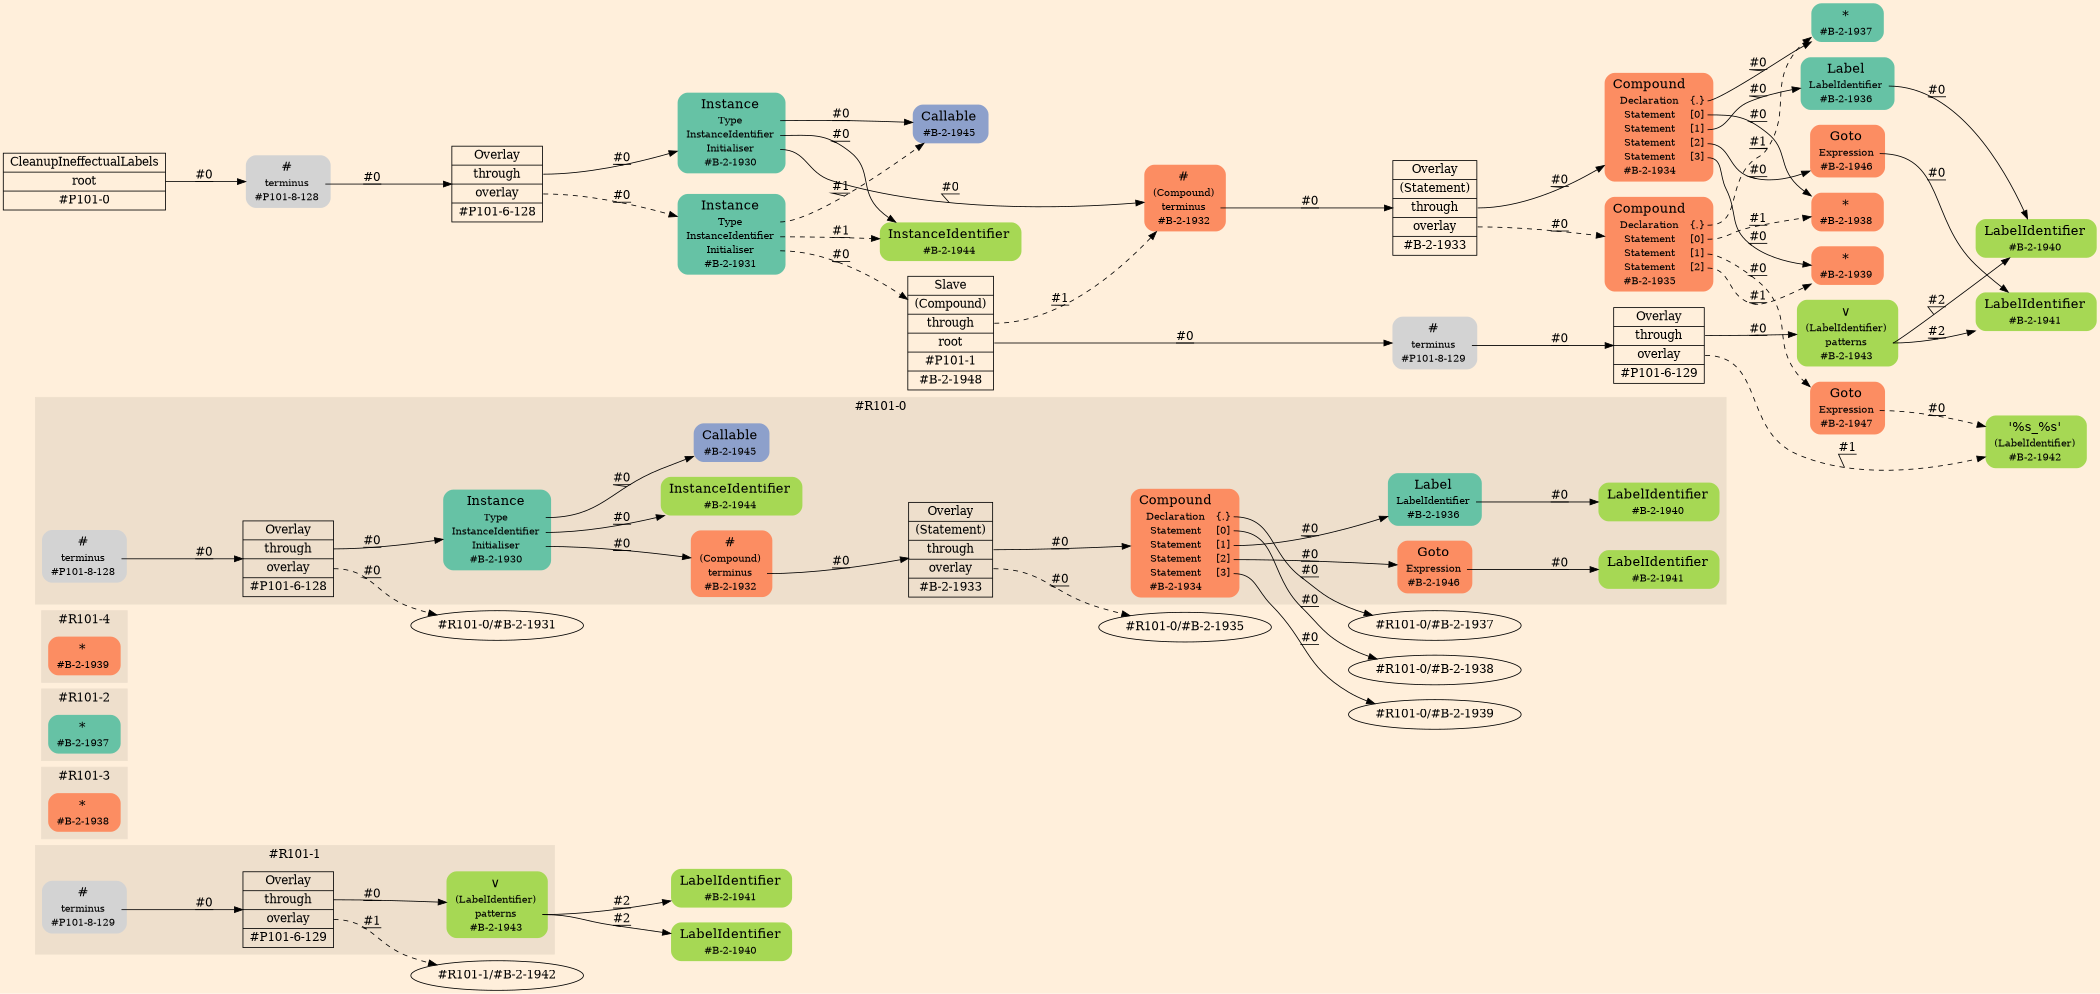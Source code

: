 digraph Inferno {
graph [
rankdir = "LR"
ranksep = 1.0
size = "14,20"
bgcolor = antiquewhite1
color = black
fontcolor = black
];
node [
];
"#R101-1/#B-2-1941" [
shape = "plaintext"
fillcolor = "/set28/5"
label = <<TABLE BORDER="0" CELLBORDER="0" CELLSPACING="0">
 <TR>
  <TD><FONT POINT-SIZE="16.0">LabelIdentifier</FONT></TD>
  <TD></TD>
 </TR>
 <TR>
  <TD>#B-2-1941</TD>
  <TD PORT="port0"></TD>
 </TR>
</TABLE>>
style = "rounded,filled"
fontsize = "12"
];
"#R101-1/#B-2-1940" [
shape = "plaintext"
fillcolor = "/set28/5"
label = <<TABLE BORDER="0" CELLBORDER="0" CELLSPACING="0">
 <TR>
  <TD><FONT POINT-SIZE="16.0">LabelIdentifier</FONT></TD>
  <TD></TD>
 </TR>
 <TR>
  <TD>#B-2-1940</TD>
  <TD PORT="port0"></TD>
 </TR>
</TABLE>>
style = "rounded,filled"
fontsize = "12"
];
subgraph "cluster#R101-1" {
label = "#R101-1"
style = "filled"
color = antiquewhite2
"#R101-1/#B-2-1943" [
shape = "plaintext"
fillcolor = "/set28/5"
label = <<TABLE BORDER="0" CELLBORDER="0" CELLSPACING="0">
 <TR>
  <TD><FONT POINT-SIZE="16.0">∨</FONT></TD>
  <TD></TD>
 </TR>
 <TR>
  <TD>(LabelIdentifier)</TD>
  <TD PORT="port0"></TD>
 </TR>
 <TR>
  <TD>patterns</TD>
  <TD PORT="port1"></TD>
 </TR>
 <TR>
  <TD>#B-2-1943</TD>
  <TD PORT="port2"></TD>
 </TR>
</TABLE>>
style = "rounded,filled"
fontsize = "12"
];
"#R101-1/#P101-8-129" [
shape = "plaintext"
label = <<TABLE BORDER="0" CELLBORDER="0" CELLSPACING="0">
 <TR>
  <TD><FONT POINT-SIZE="16.0">#</FONT></TD>
  <TD></TD>
 </TR>
 <TR>
  <TD>terminus</TD>
  <TD PORT="port0"></TD>
 </TR>
 <TR>
  <TD>#P101-8-129</TD>
  <TD PORT="port1"></TD>
 </TR>
</TABLE>>
style = "rounded,filled"
fontsize = "12"
];
"#R101-1/#P101-6-129" [
shape = "record"
fillcolor = antiquewhite2
label = "<fixed> Overlay | <port0> through | <port1> overlay | <port2> #P101-6-129"
style = "filled"
fontsize = "14"
color = black
fontcolor = black
];
}
subgraph "cluster#R101-3" {
label = "#R101-3"
style = "filled"
color = antiquewhite2
"#R101-3/#B-2-1938" [
shape = "plaintext"
fillcolor = "/set28/2"
label = <<TABLE BORDER="0" CELLBORDER="0" CELLSPACING="0">
 <TR>
  <TD><FONT POINT-SIZE="16.0">*</FONT></TD>
  <TD></TD>
 </TR>
 <TR>
  <TD>#B-2-1938</TD>
  <TD PORT="port0"></TD>
 </TR>
</TABLE>>
style = "rounded,filled"
fontsize = "12"
];
}
subgraph "cluster#R101-2" {
label = "#R101-2"
style = "filled"
color = antiquewhite2
"#R101-2/#B-2-1937" [
shape = "plaintext"
fillcolor = "/set28/1"
label = <<TABLE BORDER="0" CELLBORDER="0" CELLSPACING="0">
 <TR>
  <TD><FONT POINT-SIZE="16.0">*</FONT></TD>
  <TD></TD>
 </TR>
 <TR>
  <TD>#B-2-1937</TD>
  <TD PORT="port0"></TD>
 </TR>
</TABLE>>
style = "rounded,filled"
fontsize = "12"
];
}
subgraph "cluster#R101-4" {
label = "#R101-4"
style = "filled"
color = antiquewhite2
"#R101-4/#B-2-1939" [
shape = "plaintext"
fillcolor = "/set28/2"
label = <<TABLE BORDER="0" CELLBORDER="0" CELLSPACING="0">
 <TR>
  <TD><FONT POINT-SIZE="16.0">*</FONT></TD>
  <TD></TD>
 </TR>
 <TR>
  <TD>#B-2-1939</TD>
  <TD PORT="port0"></TD>
 </TR>
</TABLE>>
style = "rounded,filled"
fontsize = "12"
];
}
subgraph "cluster#R101-0" {
label = "#R101-0"
style = "filled"
color = antiquewhite2
"#R101-0/#B-2-1946" [
shape = "plaintext"
fillcolor = "/set28/2"
label = <<TABLE BORDER="0" CELLBORDER="0" CELLSPACING="0">
 <TR>
  <TD><FONT POINT-SIZE="16.0">Goto</FONT></TD>
  <TD></TD>
 </TR>
 <TR>
  <TD>Expression</TD>
  <TD PORT="port0"></TD>
 </TR>
 <TR>
  <TD>#B-2-1946</TD>
  <TD PORT="port1"></TD>
 </TR>
</TABLE>>
style = "rounded,filled"
fontsize = "12"
];
"#R101-0/#B-2-1936" [
shape = "plaintext"
fillcolor = "/set28/1"
label = <<TABLE BORDER="0" CELLBORDER="0" CELLSPACING="0">
 <TR>
  <TD><FONT POINT-SIZE="16.0">Label</FONT></TD>
  <TD></TD>
 </TR>
 <TR>
  <TD>LabelIdentifier</TD>
  <TD PORT="port0"></TD>
 </TR>
 <TR>
  <TD>#B-2-1936</TD>
  <TD PORT="port1"></TD>
 </TR>
</TABLE>>
style = "rounded,filled"
fontsize = "12"
];
"#R101-0/#B-2-1934" [
shape = "plaintext"
fillcolor = "/set28/2"
label = <<TABLE BORDER="0" CELLBORDER="0" CELLSPACING="0">
 <TR>
  <TD><FONT POINT-SIZE="16.0">Compound</FONT></TD>
  <TD></TD>
 </TR>
 <TR>
  <TD>Declaration</TD>
  <TD PORT="port0">{.}</TD>
 </TR>
 <TR>
  <TD>Statement</TD>
  <TD PORT="port1">[0]</TD>
 </TR>
 <TR>
  <TD>Statement</TD>
  <TD PORT="port2">[1]</TD>
 </TR>
 <TR>
  <TD>Statement</TD>
  <TD PORT="port3">[2]</TD>
 </TR>
 <TR>
  <TD>Statement</TD>
  <TD PORT="port4">[3]</TD>
 </TR>
 <TR>
  <TD>#B-2-1934</TD>
  <TD PORT="port5"></TD>
 </TR>
</TABLE>>
style = "rounded,filled"
fontsize = "12"
];
"#R101-0/#B-2-1933" [
shape = "record"
fillcolor = antiquewhite2
label = "<fixed> Overlay | <port0> (Statement) | <port1> through | <port2> overlay | <port3> #B-2-1933"
style = "filled"
fontsize = "14"
color = black
fontcolor = black
];
"#R101-0/#P101-6-128" [
shape = "record"
fillcolor = antiquewhite2
label = "<fixed> Overlay | <port0> through | <port1> overlay | <port2> #P101-6-128"
style = "filled"
fontsize = "14"
color = black
fontcolor = black
];
"#R101-0/#B-2-1941" [
shape = "plaintext"
fillcolor = "/set28/5"
label = <<TABLE BORDER="0" CELLBORDER="0" CELLSPACING="0">
 <TR>
  <TD><FONT POINT-SIZE="16.0">LabelIdentifier</FONT></TD>
  <TD></TD>
 </TR>
 <TR>
  <TD>#B-2-1941</TD>
  <TD PORT="port0"></TD>
 </TR>
</TABLE>>
style = "rounded,filled"
fontsize = "12"
];
"#R101-0/#P101-8-128" [
shape = "plaintext"
label = <<TABLE BORDER="0" CELLBORDER="0" CELLSPACING="0">
 <TR>
  <TD><FONT POINT-SIZE="16.0">#</FONT></TD>
  <TD></TD>
 </TR>
 <TR>
  <TD>terminus</TD>
  <TD PORT="port0"></TD>
 </TR>
 <TR>
  <TD>#P101-8-128</TD>
  <TD PORT="port1"></TD>
 </TR>
</TABLE>>
style = "rounded,filled"
fontsize = "12"
];
"#R101-0/#B-2-1930" [
shape = "plaintext"
fillcolor = "/set28/1"
label = <<TABLE BORDER="0" CELLBORDER="0" CELLSPACING="0">
 <TR>
  <TD><FONT POINT-SIZE="16.0">Instance</FONT></TD>
  <TD></TD>
 </TR>
 <TR>
  <TD>Type</TD>
  <TD PORT="port0"></TD>
 </TR>
 <TR>
  <TD>InstanceIdentifier</TD>
  <TD PORT="port1"></TD>
 </TR>
 <TR>
  <TD>Initialiser</TD>
  <TD PORT="port2"></TD>
 </TR>
 <TR>
  <TD>#B-2-1930</TD>
  <TD PORT="port3"></TD>
 </TR>
</TABLE>>
style = "rounded,filled"
fontsize = "12"
];
"#R101-0/#B-2-1940" [
shape = "plaintext"
fillcolor = "/set28/5"
label = <<TABLE BORDER="0" CELLBORDER="0" CELLSPACING="0">
 <TR>
  <TD><FONT POINT-SIZE="16.0">LabelIdentifier</FONT></TD>
  <TD></TD>
 </TR>
 <TR>
  <TD>#B-2-1940</TD>
  <TD PORT="port0"></TD>
 </TR>
</TABLE>>
style = "rounded,filled"
fontsize = "12"
];
"#R101-0/#B-2-1932" [
shape = "plaintext"
fillcolor = "/set28/2"
label = <<TABLE BORDER="0" CELLBORDER="0" CELLSPACING="0">
 <TR>
  <TD><FONT POINT-SIZE="16.0">#</FONT></TD>
  <TD></TD>
 </TR>
 <TR>
  <TD>(Compound)</TD>
  <TD PORT="port0"></TD>
 </TR>
 <TR>
  <TD>terminus</TD>
  <TD PORT="port1"></TD>
 </TR>
 <TR>
  <TD>#B-2-1932</TD>
  <TD PORT="port2"></TD>
 </TR>
</TABLE>>
style = "rounded,filled"
fontsize = "12"
];
"#R101-0/#B-2-1945" [
shape = "plaintext"
fillcolor = "/set28/3"
label = <<TABLE BORDER="0" CELLBORDER="0" CELLSPACING="0">
 <TR>
  <TD><FONT POINT-SIZE="16.0">Callable</FONT></TD>
  <TD></TD>
 </TR>
 <TR>
  <TD>#B-2-1945</TD>
  <TD PORT="port0"></TD>
 </TR>
</TABLE>>
style = "rounded,filled"
fontsize = "12"
];
"#R101-0/#B-2-1944" [
shape = "plaintext"
fillcolor = "/set28/5"
label = <<TABLE BORDER="0" CELLBORDER="0" CELLSPACING="0">
 <TR>
  <TD><FONT POINT-SIZE="16.0">InstanceIdentifier</FONT></TD>
  <TD></TD>
 </TR>
 <TR>
  <TD>#B-2-1944</TD>
  <TD PORT="port0"></TD>
 </TR>
</TABLE>>
style = "rounded,filled"
fontsize = "12"
];
}
"CR#P101-0" [
shape = "record"
fillcolor = antiquewhite1
label = "<fixed> CleanupIneffectualLabels | <port0> root | <port1> #P101-0"
style = "filled"
fontsize = "14"
color = black
fontcolor = black
];
"#P101-8-128" [
shape = "plaintext"
label = <<TABLE BORDER="0" CELLBORDER="0" CELLSPACING="0">
 <TR>
  <TD><FONT POINT-SIZE="16.0">#</FONT></TD>
  <TD></TD>
 </TR>
 <TR>
  <TD>terminus</TD>
  <TD PORT="port0"></TD>
 </TR>
 <TR>
  <TD>#P101-8-128</TD>
  <TD PORT="port1"></TD>
 </TR>
</TABLE>>
style = "rounded,filled"
fontsize = "12"
];
"#P101-6-128" [
shape = "record"
fillcolor = antiquewhite1
label = "<fixed> Overlay | <port0> through | <port1> overlay | <port2> #P101-6-128"
style = "filled"
fontsize = "14"
color = black
fontcolor = black
];
"#B-2-1930" [
shape = "plaintext"
fillcolor = "/set28/1"
label = <<TABLE BORDER="0" CELLBORDER="0" CELLSPACING="0">
 <TR>
  <TD><FONT POINT-SIZE="16.0">Instance</FONT></TD>
  <TD></TD>
 </TR>
 <TR>
  <TD>Type</TD>
  <TD PORT="port0"></TD>
 </TR>
 <TR>
  <TD>InstanceIdentifier</TD>
  <TD PORT="port1"></TD>
 </TR>
 <TR>
  <TD>Initialiser</TD>
  <TD PORT="port2"></TD>
 </TR>
 <TR>
  <TD>#B-2-1930</TD>
  <TD PORT="port3"></TD>
 </TR>
</TABLE>>
style = "rounded,filled"
fontsize = "12"
];
"#B-2-1945" [
shape = "plaintext"
fillcolor = "/set28/3"
label = <<TABLE BORDER="0" CELLBORDER="0" CELLSPACING="0">
 <TR>
  <TD><FONT POINT-SIZE="16.0">Callable</FONT></TD>
  <TD></TD>
 </TR>
 <TR>
  <TD>#B-2-1945</TD>
  <TD PORT="port0"></TD>
 </TR>
</TABLE>>
style = "rounded,filled"
fontsize = "12"
];
"#B-2-1944" [
shape = "plaintext"
fillcolor = "/set28/5"
label = <<TABLE BORDER="0" CELLBORDER="0" CELLSPACING="0">
 <TR>
  <TD><FONT POINT-SIZE="16.0">InstanceIdentifier</FONT></TD>
  <TD></TD>
 </TR>
 <TR>
  <TD>#B-2-1944</TD>
  <TD PORT="port0"></TD>
 </TR>
</TABLE>>
style = "rounded,filled"
fontsize = "12"
];
"#B-2-1932" [
shape = "plaintext"
fillcolor = "/set28/2"
label = <<TABLE BORDER="0" CELLBORDER="0" CELLSPACING="0">
 <TR>
  <TD><FONT POINT-SIZE="16.0">#</FONT></TD>
  <TD></TD>
 </TR>
 <TR>
  <TD>(Compound)</TD>
  <TD PORT="port0"></TD>
 </TR>
 <TR>
  <TD>terminus</TD>
  <TD PORT="port1"></TD>
 </TR>
 <TR>
  <TD>#B-2-1932</TD>
  <TD PORT="port2"></TD>
 </TR>
</TABLE>>
style = "rounded,filled"
fontsize = "12"
];
"#B-2-1933" [
shape = "record"
fillcolor = antiquewhite1
label = "<fixed> Overlay | <port0> (Statement) | <port1> through | <port2> overlay | <port3> #B-2-1933"
style = "filled"
fontsize = "14"
color = black
fontcolor = black
];
"#B-2-1934" [
shape = "plaintext"
fillcolor = "/set28/2"
label = <<TABLE BORDER="0" CELLBORDER="0" CELLSPACING="0">
 <TR>
  <TD><FONT POINT-SIZE="16.0">Compound</FONT></TD>
  <TD></TD>
 </TR>
 <TR>
  <TD>Declaration</TD>
  <TD PORT="port0">{.}</TD>
 </TR>
 <TR>
  <TD>Statement</TD>
  <TD PORT="port1">[0]</TD>
 </TR>
 <TR>
  <TD>Statement</TD>
  <TD PORT="port2">[1]</TD>
 </TR>
 <TR>
  <TD>Statement</TD>
  <TD PORT="port3">[2]</TD>
 </TR>
 <TR>
  <TD>Statement</TD>
  <TD PORT="port4">[3]</TD>
 </TR>
 <TR>
  <TD>#B-2-1934</TD>
  <TD PORT="port5"></TD>
 </TR>
</TABLE>>
style = "rounded,filled"
fontsize = "12"
];
"#B-2-1937" [
shape = "plaintext"
fillcolor = "/set28/1"
label = <<TABLE BORDER="0" CELLBORDER="0" CELLSPACING="0">
 <TR>
  <TD><FONT POINT-SIZE="16.0">*</FONT></TD>
  <TD></TD>
 </TR>
 <TR>
  <TD>#B-2-1937</TD>
  <TD PORT="port0"></TD>
 </TR>
</TABLE>>
style = "rounded,filled"
fontsize = "12"
];
"#B-2-1938" [
shape = "plaintext"
fillcolor = "/set28/2"
label = <<TABLE BORDER="0" CELLBORDER="0" CELLSPACING="0">
 <TR>
  <TD><FONT POINT-SIZE="16.0">*</FONT></TD>
  <TD></TD>
 </TR>
 <TR>
  <TD>#B-2-1938</TD>
  <TD PORT="port0"></TD>
 </TR>
</TABLE>>
style = "rounded,filled"
fontsize = "12"
];
"#B-2-1936" [
shape = "plaintext"
fillcolor = "/set28/1"
label = <<TABLE BORDER="0" CELLBORDER="0" CELLSPACING="0">
 <TR>
  <TD><FONT POINT-SIZE="16.0">Label</FONT></TD>
  <TD></TD>
 </TR>
 <TR>
  <TD>LabelIdentifier</TD>
  <TD PORT="port0"></TD>
 </TR>
 <TR>
  <TD>#B-2-1936</TD>
  <TD PORT="port1"></TD>
 </TR>
</TABLE>>
style = "rounded,filled"
fontsize = "12"
];
"#B-2-1940" [
shape = "plaintext"
fillcolor = "/set28/5"
label = <<TABLE BORDER="0" CELLBORDER="0" CELLSPACING="0">
 <TR>
  <TD><FONT POINT-SIZE="16.0">LabelIdentifier</FONT></TD>
  <TD></TD>
 </TR>
 <TR>
  <TD>#B-2-1940</TD>
  <TD PORT="port0"></TD>
 </TR>
</TABLE>>
style = "rounded,filled"
fontsize = "12"
];
"#B-2-1946" [
shape = "plaintext"
fillcolor = "/set28/2"
label = <<TABLE BORDER="0" CELLBORDER="0" CELLSPACING="0">
 <TR>
  <TD><FONT POINT-SIZE="16.0">Goto</FONT></TD>
  <TD></TD>
 </TR>
 <TR>
  <TD>Expression</TD>
  <TD PORT="port0"></TD>
 </TR>
 <TR>
  <TD>#B-2-1946</TD>
  <TD PORT="port1"></TD>
 </TR>
</TABLE>>
style = "rounded,filled"
fontsize = "12"
];
"#B-2-1941" [
shape = "plaintext"
fillcolor = "/set28/5"
label = <<TABLE BORDER="0" CELLBORDER="0" CELLSPACING="0">
 <TR>
  <TD><FONT POINT-SIZE="16.0">LabelIdentifier</FONT></TD>
  <TD></TD>
 </TR>
 <TR>
  <TD>#B-2-1941</TD>
  <TD PORT="port0"></TD>
 </TR>
</TABLE>>
style = "rounded,filled"
fontsize = "12"
];
"#B-2-1939" [
shape = "plaintext"
fillcolor = "/set28/2"
label = <<TABLE BORDER="0" CELLBORDER="0" CELLSPACING="0">
 <TR>
  <TD><FONT POINT-SIZE="16.0">*</FONT></TD>
  <TD></TD>
 </TR>
 <TR>
  <TD>#B-2-1939</TD>
  <TD PORT="port0"></TD>
 </TR>
</TABLE>>
style = "rounded,filled"
fontsize = "12"
];
"#B-2-1935" [
shape = "plaintext"
fillcolor = "/set28/2"
label = <<TABLE BORDER="0" CELLBORDER="0" CELLSPACING="0">
 <TR>
  <TD><FONT POINT-SIZE="16.0">Compound</FONT></TD>
  <TD></TD>
 </TR>
 <TR>
  <TD>Declaration</TD>
  <TD PORT="port0">{.}</TD>
 </TR>
 <TR>
  <TD>Statement</TD>
  <TD PORT="port1">[0]</TD>
 </TR>
 <TR>
  <TD>Statement</TD>
  <TD PORT="port2">[1]</TD>
 </TR>
 <TR>
  <TD>Statement</TD>
  <TD PORT="port3">[2]</TD>
 </TR>
 <TR>
  <TD>#B-2-1935</TD>
  <TD PORT="port4"></TD>
 </TR>
</TABLE>>
style = "rounded,filled"
fontsize = "12"
];
"#B-2-1947" [
shape = "plaintext"
fillcolor = "/set28/2"
label = <<TABLE BORDER="0" CELLBORDER="0" CELLSPACING="0">
 <TR>
  <TD><FONT POINT-SIZE="16.0">Goto</FONT></TD>
  <TD></TD>
 </TR>
 <TR>
  <TD>Expression</TD>
  <TD PORT="port0"></TD>
 </TR>
 <TR>
  <TD>#B-2-1947</TD>
  <TD PORT="port1"></TD>
 </TR>
</TABLE>>
style = "rounded,filled"
fontsize = "12"
];
"#B-2-1942" [
shape = "plaintext"
fillcolor = "/set28/5"
label = <<TABLE BORDER="0" CELLBORDER="0" CELLSPACING="0">
 <TR>
  <TD><FONT POINT-SIZE="16.0">'%s_%s'</FONT></TD>
  <TD></TD>
 </TR>
 <TR>
  <TD>(LabelIdentifier)</TD>
  <TD PORT="port0"></TD>
 </TR>
 <TR>
  <TD>#B-2-1942</TD>
  <TD PORT="port1"></TD>
 </TR>
</TABLE>>
style = "rounded,filled"
fontsize = "12"
];
"#B-2-1931" [
shape = "plaintext"
fillcolor = "/set28/1"
label = <<TABLE BORDER="0" CELLBORDER="0" CELLSPACING="0">
 <TR>
  <TD><FONT POINT-SIZE="16.0">Instance</FONT></TD>
  <TD></TD>
 </TR>
 <TR>
  <TD>Type</TD>
  <TD PORT="port0"></TD>
 </TR>
 <TR>
  <TD>InstanceIdentifier</TD>
  <TD PORT="port1"></TD>
 </TR>
 <TR>
  <TD>Initialiser</TD>
  <TD PORT="port2"></TD>
 </TR>
 <TR>
  <TD>#B-2-1931</TD>
  <TD PORT="port3"></TD>
 </TR>
</TABLE>>
style = "rounded,filled"
fontsize = "12"
];
"#B-2-1948" [
shape = "record"
fillcolor = antiquewhite1
label = "<fixed> Slave | <port0> (Compound) | <port1> through | <port2> root | <port3> #P101-1 | <port4> #B-2-1948"
style = "filled"
fontsize = "14"
color = black
fontcolor = black
];
"#P101-8-129" [
shape = "plaintext"
label = <<TABLE BORDER="0" CELLBORDER="0" CELLSPACING="0">
 <TR>
  <TD><FONT POINT-SIZE="16.0">#</FONT></TD>
  <TD></TD>
 </TR>
 <TR>
  <TD>terminus</TD>
  <TD PORT="port0"></TD>
 </TR>
 <TR>
  <TD>#P101-8-129</TD>
  <TD PORT="port1"></TD>
 </TR>
</TABLE>>
style = "rounded,filled"
fontsize = "12"
];
"#P101-6-129" [
shape = "record"
fillcolor = antiquewhite1
label = "<fixed> Overlay | <port0> through | <port1> overlay | <port2> #P101-6-129"
style = "filled"
fontsize = "14"
color = black
fontcolor = black
];
"#B-2-1943" [
shape = "plaintext"
fillcolor = "/set28/5"
label = <<TABLE BORDER="0" CELLBORDER="0" CELLSPACING="0">
 <TR>
  <TD><FONT POINT-SIZE="16.0">∨</FONT></TD>
  <TD></TD>
 </TR>
 <TR>
  <TD>(LabelIdentifier)</TD>
  <TD PORT="port0"></TD>
 </TR>
 <TR>
  <TD>patterns</TD>
  <TD PORT="port1"></TD>
 </TR>
 <TR>
  <TD>#B-2-1943</TD>
  <TD PORT="port2"></TD>
 </TR>
</TABLE>>
style = "rounded,filled"
fontsize = "12"
];
"CR#P101-0":port0 -> "#P101-8-128" [style="solid"
label = "#0"
decorate = true
color = black
fontcolor = black
];
"#P101-8-128":port0 -> "#P101-6-128" [style="solid"
label = "#0"
decorate = true
color = black
fontcolor = black
];
"#P101-6-128":port0 -> "#B-2-1930" [style="solid"
label = "#0"
decorate = true
color = black
fontcolor = black
];
"#P101-6-128":port1 -> "#B-2-1931" [style="dashed"
label = "#0"
decorate = true
color = black
fontcolor = black
];
"#B-2-1930":port0 -> "#B-2-1945" [style="solid"
label = "#0"
decorate = true
color = black
fontcolor = black
];
"#B-2-1930":port1 -> "#B-2-1944" [style="solid"
label = "#0"
decorate = true
color = black
fontcolor = black
];
"#B-2-1930":port2 -> "#B-2-1932" [style="solid"
label = "#0"
decorate = true
color = black
fontcolor = black
];
"#B-2-1932":port1 -> "#B-2-1933" [style="solid"
label = "#0"
decorate = true
color = black
fontcolor = black
];
"#B-2-1933":port1 -> "#B-2-1934" [style="solid"
label = "#0"
decorate = true
color = black
fontcolor = black
];
"#B-2-1933":port2 -> "#B-2-1935" [style="dashed"
label = "#0"
decorate = true
color = black
fontcolor = black
];
"#B-2-1934":port0 -> "#B-2-1937" [style="solid"
label = "#0"
decorate = true
color = black
fontcolor = black
];
"#B-2-1934":port1 -> "#B-2-1938" [style="solid"
label = "#0"
decorate = true
color = black
fontcolor = black
];
"#B-2-1934":port2 -> "#B-2-1936" [style="solid"
label = "#0"
decorate = true
color = black
fontcolor = black
];
"#B-2-1934":port3 -> "#B-2-1946" [style="solid"
label = "#0"
decorate = true
color = black
fontcolor = black
];
"#B-2-1934":port4 -> "#B-2-1939" [style="solid"
label = "#0"
decorate = true
color = black
fontcolor = black
];
"#B-2-1936":port0 -> "#B-2-1940" [style="solid"
label = "#0"
decorate = true
color = black
fontcolor = black
];
"#B-2-1946":port0 -> "#B-2-1941" [style="solid"
label = "#0"
decorate = true
color = black
fontcolor = black
];
"#B-2-1935":port0 -> "#B-2-1937" [style="dashed"
label = "#1"
decorate = true
color = black
fontcolor = black
];
"#B-2-1935":port1 -> "#B-2-1938" [style="dashed"
label = "#1"
decorate = true
color = black
fontcolor = black
];
"#B-2-1935":port2 -> "#B-2-1947" [style="dashed"
label = "#0"
decorate = true
color = black
fontcolor = black
];
"#B-2-1935":port3 -> "#B-2-1939" [style="dashed"
label = "#1"
decorate = true
color = black
fontcolor = black
];
"#B-2-1947":port0 -> "#B-2-1942" [style="dashed"
label = "#0"
decorate = true
color = black
fontcolor = black
];
"#B-2-1931":port0 -> "#B-2-1945" [style="dashed"
label = "#1"
decorate = true
color = black
fontcolor = black
];
"#B-2-1931":port1 -> "#B-2-1944" [style="dashed"
label = "#1"
decorate = true
color = black
fontcolor = black
];
"#B-2-1931":port2 -> "#B-2-1948" [style="dashed"
label = "#0"
decorate = true
color = black
fontcolor = black
];
"#B-2-1948":port1 -> "#B-2-1932" [style="dashed"
label = "#1"
decorate = true
color = black
fontcolor = black
];
"#B-2-1948":port2 -> "#P101-8-129" [style="solid"
label = "#0"
decorate = true
color = black
fontcolor = black
];
"#P101-8-129":port0 -> "#P101-6-129" [style="solid"
label = "#0"
decorate = true
color = black
fontcolor = black
];
"#P101-6-129":port0 -> "#B-2-1943" [style="solid"
label = "#0"
decorate = true
color = black
fontcolor = black
];
"#P101-6-129":port1 -> "#B-2-1942" [style="dashed"
label = "#1"
decorate = true
color = black
fontcolor = black
];
"#B-2-1943":port1 -> "#B-2-1940" [style="solid"
label = "#2"
decorate = true
color = black
fontcolor = black
];
"#B-2-1943":port1 -> "#B-2-1941" [style="solid"
label = "#2"
decorate = true
color = black
fontcolor = black
];
"#R101-0/#B-2-1946":port0 -> "#R101-0/#B-2-1941" [style="solid"
label = "#0"
decorate = true
color = black
fontcolor = black
];
"#R101-0/#B-2-1936":port0 -> "#R101-0/#B-2-1940" [style="solid"
label = "#0"
decorate = true
color = black
fontcolor = black
];
"#R101-0/#B-2-1934":port0 -> "#R101-0/#B-2-1937" [style="solid"
label = "#0"
decorate = true
color = black
fontcolor = black
];
"#R101-0/#B-2-1934":port1 -> "#R101-0/#B-2-1938" [style="solid"
label = "#0"
decorate = true
color = black
fontcolor = black
];
"#R101-0/#B-2-1934":port2 -> "#R101-0/#B-2-1936" [style="solid"
label = "#0"
decorate = true
color = black
fontcolor = black
];
"#R101-0/#B-2-1934":port3 -> "#R101-0/#B-2-1946" [style="solid"
label = "#0"
decorate = true
color = black
fontcolor = black
];
"#R101-0/#B-2-1934":port4 -> "#R101-0/#B-2-1939" [style="solid"
label = "#0"
decorate = true
color = black
fontcolor = black
];
"#R101-0/#B-2-1933":port1 -> "#R101-0/#B-2-1934" [style="solid"
label = "#0"
decorate = true
color = black
fontcolor = black
];
"#R101-0/#B-2-1933":port2 -> "#R101-0/#B-2-1935" [style="dashed"
label = "#0"
decorate = true
color = black
fontcolor = black
];
"#R101-0/#P101-6-128":port0 -> "#R101-0/#B-2-1930" [style="solid"
label = "#0"
decorate = true
color = black
fontcolor = black
];
"#R101-0/#P101-6-128":port1 -> "#R101-0/#B-2-1931" [style="dashed"
label = "#0"
decorate = true
color = black
fontcolor = black
];
"#R101-0/#P101-8-128":port0 -> "#R101-0/#P101-6-128" [style="solid"
label = "#0"
decorate = true
color = black
fontcolor = black
];
"#R101-0/#B-2-1930":port0 -> "#R101-0/#B-2-1945" [style="solid"
label = "#0"
decorate = true
color = black
fontcolor = black
];
"#R101-0/#B-2-1930":port1 -> "#R101-0/#B-2-1944" [style="solid"
label = "#0"
decorate = true
color = black
fontcolor = black
];
"#R101-0/#B-2-1930":port2 -> "#R101-0/#B-2-1932" [style="solid"
label = "#0"
decorate = true
color = black
fontcolor = black
];
"#R101-0/#B-2-1932":port1 -> "#R101-0/#B-2-1933" [style="solid"
label = "#0"
decorate = true
color = black
fontcolor = black
];
"#R101-1/#B-2-1943":port1 -> "#R101-1/#B-2-1940" [style="solid"
label = "#2"
decorate = true
color = black
fontcolor = black
];
"#R101-1/#B-2-1943":port1 -> "#R101-1/#B-2-1941" [style="solid"
label = "#2"
decorate = true
color = black
fontcolor = black
];
"#R101-1/#P101-8-129":port0 -> "#R101-1/#P101-6-129" [style="solid"
label = "#0"
decorate = true
color = black
fontcolor = black
];
"#R101-1/#P101-6-129":port0 -> "#R101-1/#B-2-1943" [style="solid"
label = "#0"
decorate = true
color = black
fontcolor = black
];
"#R101-1/#P101-6-129":port1 -> "#R101-1/#B-2-1942" [style="dashed"
label = "#1"
decorate = true
color = black
fontcolor = black
];
}
